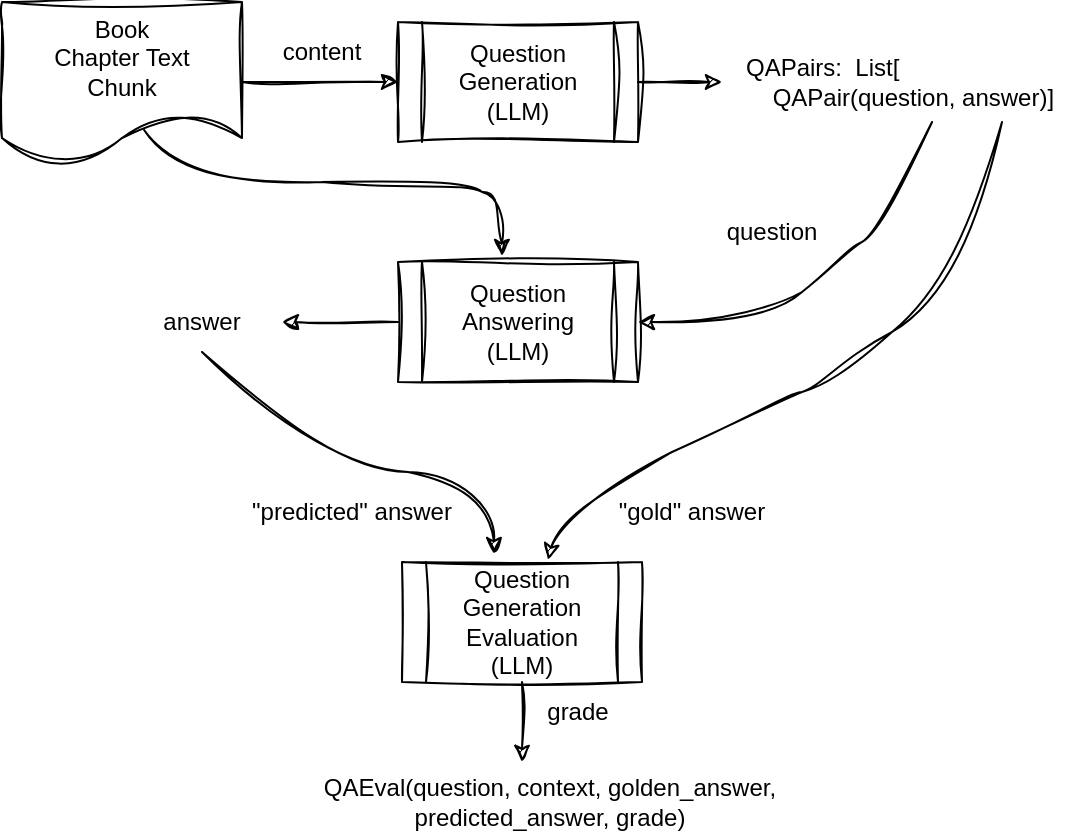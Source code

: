 <mxfile version="23.1.6" type="device">
  <diagram name="Page-1" id="lVIzyl9Ojnb7VZ8ZaWns">
    <mxGraphModel dx="634" dy="835" grid="1" gridSize="10" guides="1" tooltips="1" connect="1" arrows="1" fold="1" page="1" pageScale="1" pageWidth="850" pageHeight="1100" math="0" shadow="0">
      <root>
        <mxCell id="0" />
        <mxCell id="1" parent="0" />
        <mxCell id="SYh7bzW7a6kSFJqmndgI-1" value="Book&lt;br&gt;Chapter Text&lt;br&gt;Chunk" style="shape=document;whiteSpace=wrap;html=1;boundedLbl=1;sketch=1;curveFitting=1;jiggle=2;" parent="1" vertex="1">
          <mxGeometry x="70" y="70" width="120" height="80" as="geometry" />
        </mxCell>
        <mxCell id="SYh7bzW7a6kSFJqmndgI-2" value="Question&lt;br&gt;Generation&lt;br&gt;(LLM)" style="shape=process;whiteSpace=wrap;html=1;backgroundOutline=1;sketch=1;curveFitting=1;jiggle=2;" parent="1" vertex="1">
          <mxGeometry x="268" y="80" width="120" height="60" as="geometry" />
        </mxCell>
        <mxCell id="SYh7bzW7a6kSFJqmndgI-3" value="QAPairs:&amp;nbsp; List[&lt;br&gt;&amp;nbsp; &amp;nbsp; QAPair(question, answer)]" style="text;html=1;align=left;verticalAlign=middle;whiteSpace=wrap;rounded=0;sketch=1;curveFitting=1;jiggle=2;" parent="1" vertex="1">
          <mxGeometry x="440" y="95" width="170" height="30" as="geometry" />
        </mxCell>
        <mxCell id="SYh7bzW7a6kSFJqmndgI-4" value="" style="endArrow=classic;html=1;rounded=0;exitX=1;exitY=0.5;exitDx=0;exitDy=0;entryX=0;entryY=0.5;entryDx=0;entryDy=0;sketch=1;curveFitting=1;jiggle=2;" parent="1" source="SYh7bzW7a6kSFJqmndgI-1" target="SYh7bzW7a6kSFJqmndgI-2" edge="1">
          <mxGeometry width="50" height="50" relative="1" as="geometry">
            <mxPoint x="300" y="450" as="sourcePoint" />
            <mxPoint x="350" y="400" as="targetPoint" />
          </mxGeometry>
        </mxCell>
        <mxCell id="SYh7bzW7a6kSFJqmndgI-5" value="" style="endArrow=classic;html=1;rounded=0;exitX=1;exitY=0.5;exitDx=0;exitDy=0;sketch=1;curveFitting=1;jiggle=2;" parent="1" source="SYh7bzW7a6kSFJqmndgI-2" edge="1">
          <mxGeometry width="50" height="50" relative="1" as="geometry">
            <mxPoint x="300" y="450" as="sourcePoint" />
            <mxPoint x="430" y="110" as="targetPoint" />
          </mxGeometry>
        </mxCell>
        <mxCell id="SYh7bzW7a6kSFJqmndgI-6" value="content" style="text;html=1;align=center;verticalAlign=middle;whiteSpace=wrap;rounded=0;sketch=1;curveFitting=1;jiggle=2;" parent="1" vertex="1">
          <mxGeometry x="200" y="80" width="60" height="30" as="geometry" />
        </mxCell>
        <mxCell id="SYh7bzW7a6kSFJqmndgI-7" value="Question&lt;br&gt;Answering&lt;br&gt;(LLM)" style="shape=process;whiteSpace=wrap;html=1;backgroundOutline=1;sketch=1;curveFitting=1;jiggle=2;" parent="1" vertex="1">
          <mxGeometry x="268" y="200" width="120" height="60" as="geometry" />
        </mxCell>
        <mxCell id="SYh7bzW7a6kSFJqmndgI-10" value="" style="curved=1;endArrow=classic;html=1;rounded=0;exitX=0.592;exitY=0.8;exitDx=0;exitDy=0;exitPerimeter=0;entryX=0.433;entryY=-0.05;entryDx=0;entryDy=0;entryPerimeter=0;sketch=1;curveFitting=1;jiggle=2;" parent="1" source="SYh7bzW7a6kSFJqmndgI-1" target="SYh7bzW7a6kSFJqmndgI-7" edge="1">
          <mxGeometry width="50" height="50" relative="1" as="geometry">
            <mxPoint x="300" y="450" as="sourcePoint" />
            <mxPoint x="488.04" y="197" as="targetPoint" />
            <Array as="points">
              <mxPoint x="160" y="160" />
              <mxPoint x="300" y="160" />
              <mxPoint x="320" y="170" />
            </Array>
          </mxGeometry>
        </mxCell>
        <mxCell id="SYh7bzW7a6kSFJqmndgI-11" value="question" style="text;html=1;align=center;verticalAlign=middle;whiteSpace=wrap;rounded=0;sketch=1;curveFitting=1;jiggle=2;" parent="1" vertex="1">
          <mxGeometry x="425" y="170" width="60" height="30" as="geometry" />
        </mxCell>
        <mxCell id="SYh7bzW7a6kSFJqmndgI-13" value="" style="curved=1;endArrow=classic;html=1;rounded=0;exitX=0.559;exitY=1.167;exitDx=0;exitDy=0;exitPerimeter=0;entryX=1;entryY=0.5;entryDx=0;entryDy=0;sketch=1;curveFitting=1;jiggle=2;" parent="1" source="SYh7bzW7a6kSFJqmndgI-3" target="SYh7bzW7a6kSFJqmndgI-7" edge="1">
          <mxGeometry width="50" height="50" relative="1" as="geometry">
            <mxPoint x="300" y="450" as="sourcePoint" />
            <mxPoint x="350" y="400" as="targetPoint" />
            <Array as="points">
              <mxPoint x="510" y="180" />
              <mxPoint x="490" y="200" />
              <mxPoint x="450" y="230" />
            </Array>
          </mxGeometry>
        </mxCell>
        <mxCell id="SYh7bzW7a6kSFJqmndgI-17" value="Question&lt;br&gt;Generation&lt;br&gt;Evaluation&lt;br&gt;(LLM)" style="shape=process;whiteSpace=wrap;html=1;backgroundOutline=1;sketch=1;curveFitting=1;jiggle=2;" parent="1" vertex="1">
          <mxGeometry x="270" y="350" width="120" height="60" as="geometry" />
        </mxCell>
        <mxCell id="SYh7bzW7a6kSFJqmndgI-18" value="" style="endArrow=classic;html=1;rounded=0;exitX=0;exitY=0.5;exitDx=0;exitDy=0;sketch=1;curveFitting=1;jiggle=2;" parent="1" source="SYh7bzW7a6kSFJqmndgI-7" edge="1">
          <mxGeometry width="50" height="50" relative="1" as="geometry">
            <mxPoint x="270" y="450" as="sourcePoint" />
            <mxPoint x="210" y="230" as="targetPoint" />
          </mxGeometry>
        </mxCell>
        <mxCell id="SYh7bzW7a6kSFJqmndgI-19" value="answer" style="text;html=1;align=center;verticalAlign=middle;whiteSpace=wrap;rounded=0;sketch=1;curveFitting=1;jiggle=2;" parent="1" vertex="1">
          <mxGeometry x="140" y="215" width="60" height="30" as="geometry" />
        </mxCell>
        <mxCell id="SYh7bzW7a6kSFJqmndgI-20" value="" style="curved=1;endArrow=classic;html=1;rounded=0;exitX=0.5;exitY=1;exitDx=0;exitDy=0;entryX=0.383;entryY=-0.067;entryDx=0;entryDy=0;entryPerimeter=0;sketch=1;curveFitting=1;jiggle=2;" parent="1" source="SYh7bzW7a6kSFJqmndgI-19" target="SYh7bzW7a6kSFJqmndgI-17" edge="1">
          <mxGeometry width="50" height="50" relative="1" as="geometry">
            <mxPoint x="310" y="450" as="sourcePoint" />
            <mxPoint x="360" y="400" as="targetPoint" />
            <Array as="points">
              <mxPoint x="230" y="300" />
              <mxPoint x="316" y="310" />
            </Array>
          </mxGeometry>
        </mxCell>
        <mxCell id="SYh7bzW7a6kSFJqmndgI-21" value="" style="curved=1;endArrow=classic;html=1;rounded=0;entryX=0.608;entryY=-0.017;entryDx=0;entryDy=0;entryPerimeter=0;sketch=1;curveFitting=1;jiggle=2;" parent="1" target="SYh7bzW7a6kSFJqmndgI-17" edge="1">
          <mxGeometry width="50" height="50" relative="1" as="geometry">
            <mxPoint x="570" y="130" as="sourcePoint" />
            <mxPoint x="360" y="400" as="targetPoint" />
            <Array as="points">
              <mxPoint x="550" y="210" />
              <mxPoint x="480" y="260" />
              <mxPoint x="460" y="270" />
              <mxPoint x="350" y="320" />
            </Array>
          </mxGeometry>
        </mxCell>
        <mxCell id="SYh7bzW7a6kSFJqmndgI-22" value="&quot;gold&quot; answer" style="text;html=1;align=center;verticalAlign=middle;whiteSpace=wrap;rounded=0;sketch=1;curveFitting=1;jiggle=2;" parent="1" vertex="1">
          <mxGeometry x="360" y="310" width="110" height="30" as="geometry" />
        </mxCell>
        <mxCell id="SYh7bzW7a6kSFJqmndgI-23" value="&quot;predicted&quot; answer" style="text;html=1;align=center;verticalAlign=middle;whiteSpace=wrap;rounded=0;sketch=1;curveFitting=1;jiggle=2;" parent="1" vertex="1">
          <mxGeometry x="180" y="310" width="130" height="30" as="geometry" />
        </mxCell>
        <mxCell id="SYh7bzW7a6kSFJqmndgI-24" value="" style="endArrow=classic;html=1;rounded=0;exitX=0.5;exitY=1;exitDx=0;exitDy=0;sketch=1;curveFitting=1;jiggle=2;" parent="1" source="SYh7bzW7a6kSFJqmndgI-17" edge="1">
          <mxGeometry width="50" height="50" relative="1" as="geometry">
            <mxPoint x="350" y="450" as="sourcePoint" />
            <mxPoint x="330" y="450" as="targetPoint" />
          </mxGeometry>
        </mxCell>
        <mxCell id="SYh7bzW7a6kSFJqmndgI-25" value="QAEval(question, context, golden_answer, predicted_answer, grade)" style="text;html=1;align=center;verticalAlign=middle;whiteSpace=wrap;rounded=0;sketch=1;curveFitting=1;jiggle=2;" parent="1" vertex="1">
          <mxGeometry x="224" y="460" width="240" height="20" as="geometry" />
        </mxCell>
        <mxCell id="SYh7bzW7a6kSFJqmndgI-26" value="grade" style="text;html=1;align=center;verticalAlign=middle;whiteSpace=wrap;rounded=0;sketch=1;curveFitting=1;jiggle=2;" parent="1" vertex="1">
          <mxGeometry x="328" y="410" width="60" height="30" as="geometry" />
        </mxCell>
      </root>
    </mxGraphModel>
  </diagram>
</mxfile>
